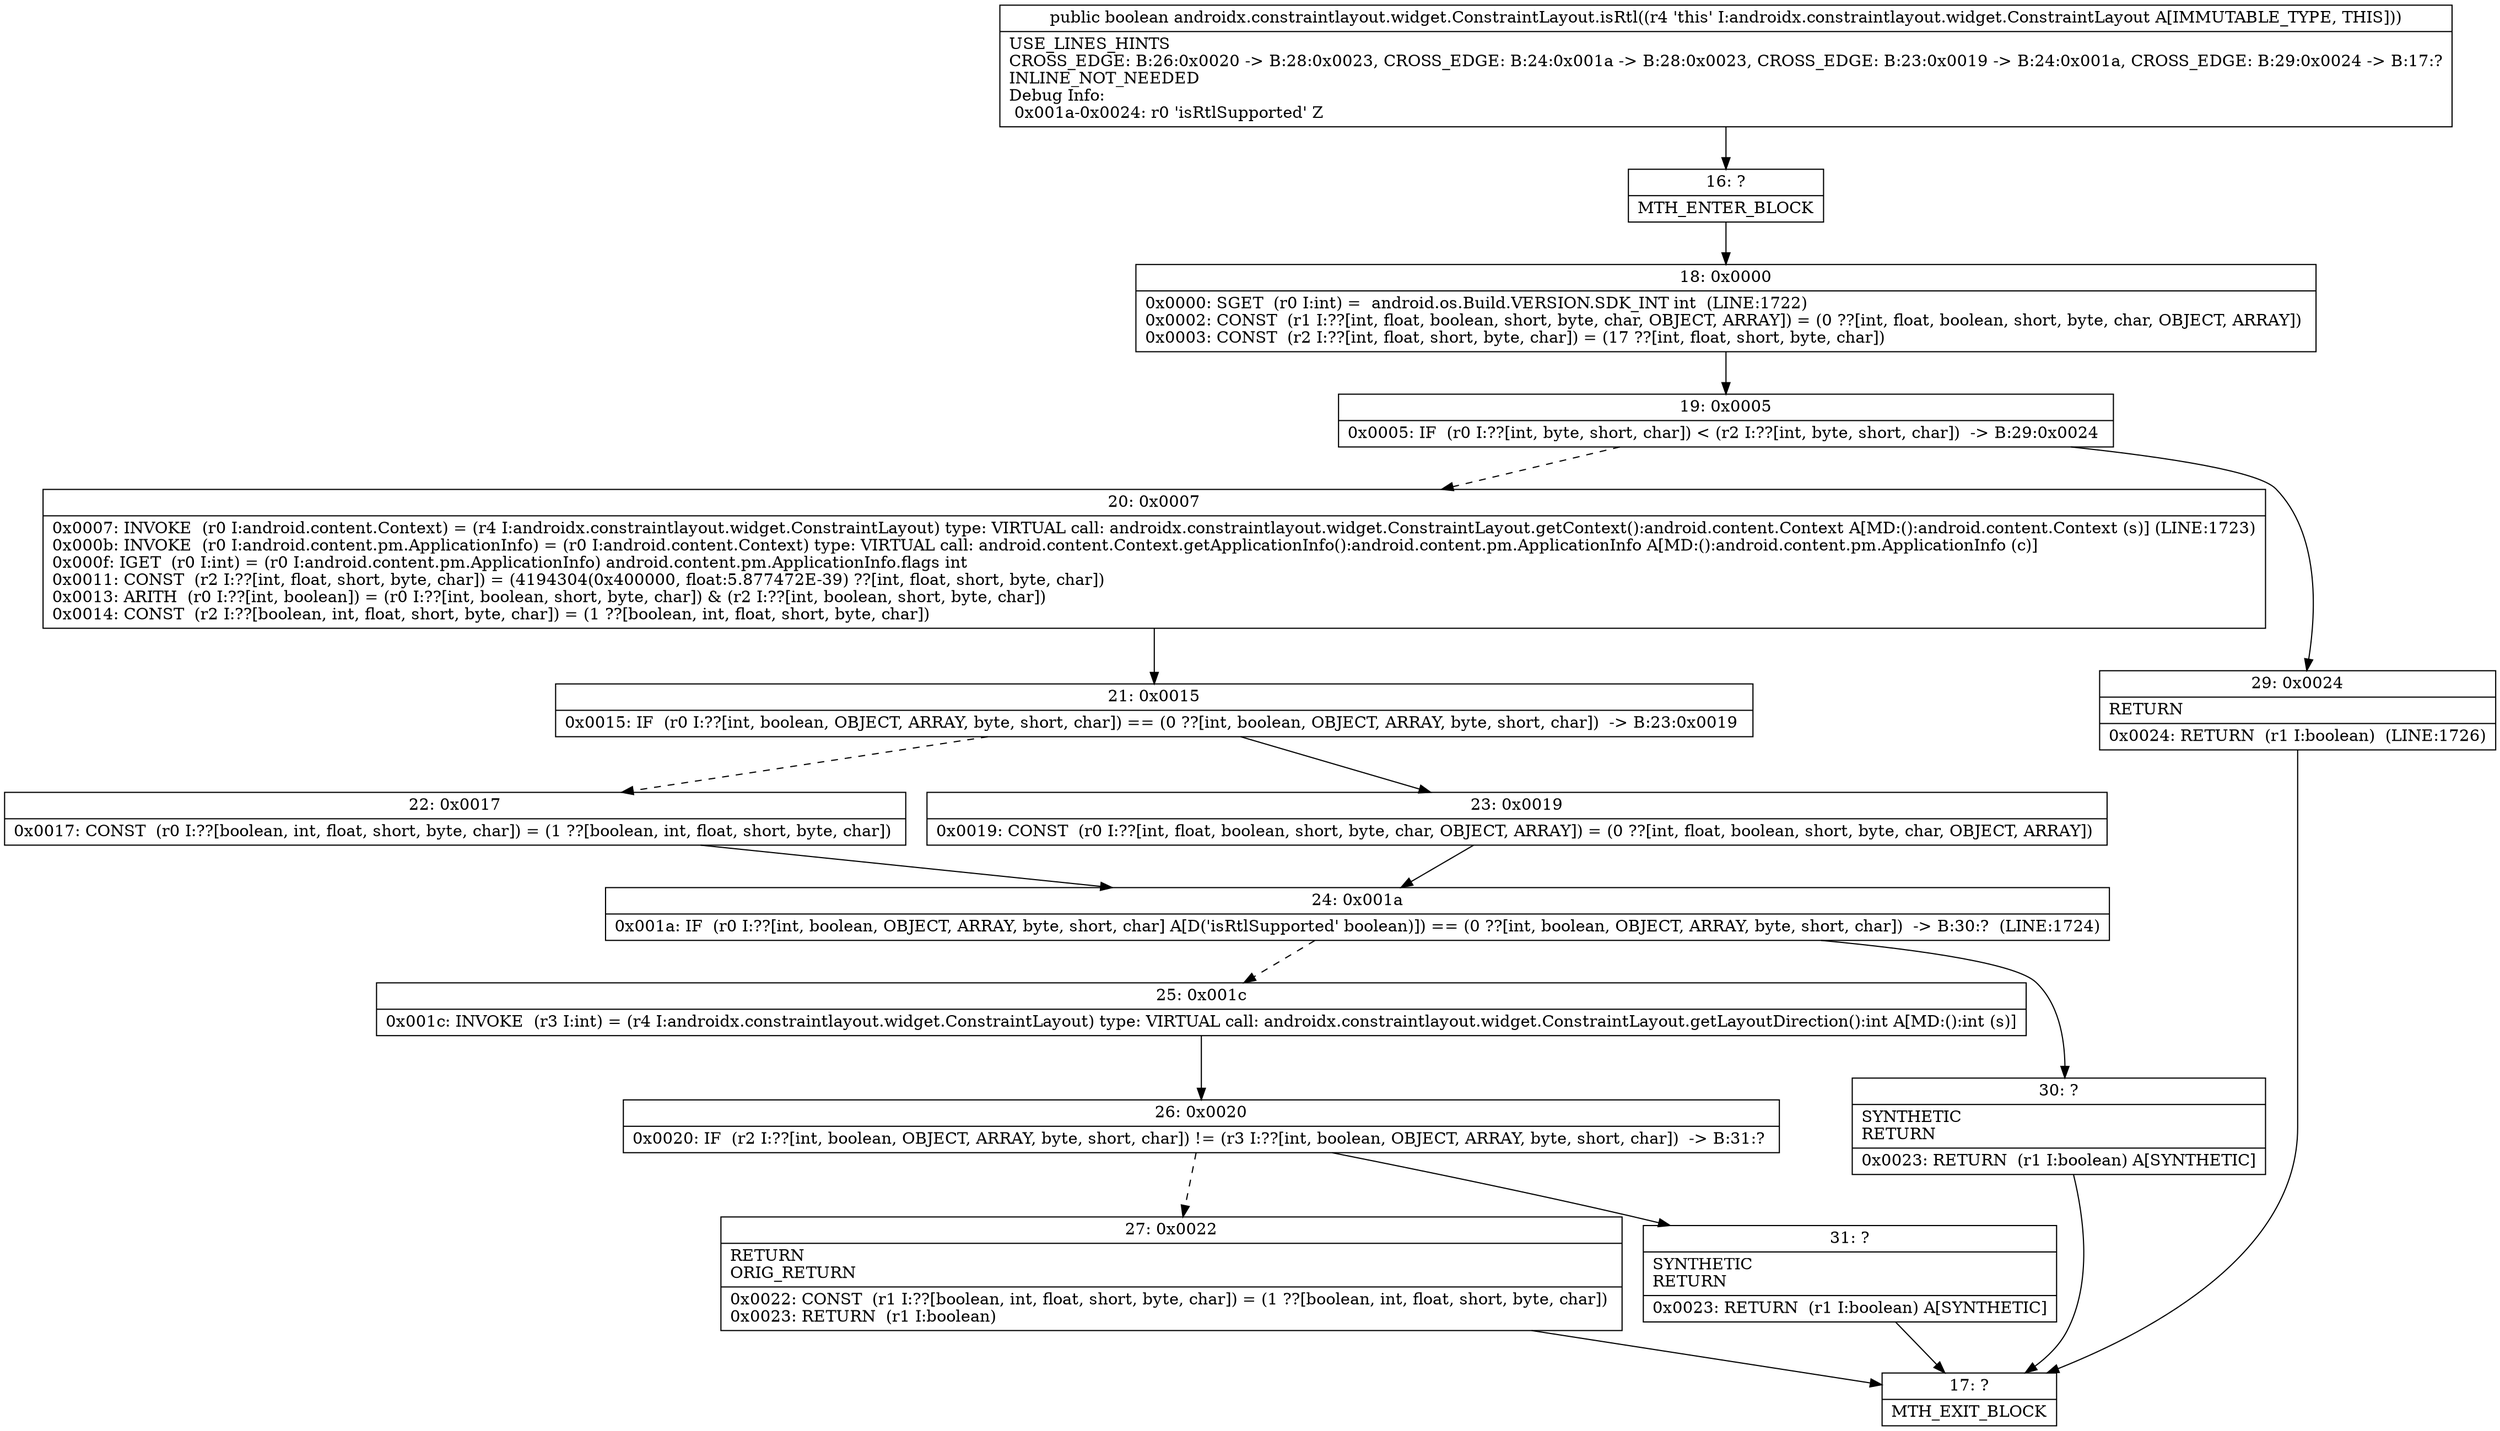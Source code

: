 digraph "CFG forandroidx.constraintlayout.widget.ConstraintLayout.isRtl()Z" {
Node_16 [shape=record,label="{16\:\ ?|MTH_ENTER_BLOCK\l}"];
Node_18 [shape=record,label="{18\:\ 0x0000|0x0000: SGET  (r0 I:int) =  android.os.Build.VERSION.SDK_INT int  (LINE:1722)\l0x0002: CONST  (r1 I:??[int, float, boolean, short, byte, char, OBJECT, ARRAY]) = (0 ??[int, float, boolean, short, byte, char, OBJECT, ARRAY]) \l0x0003: CONST  (r2 I:??[int, float, short, byte, char]) = (17 ??[int, float, short, byte, char]) \l}"];
Node_19 [shape=record,label="{19\:\ 0x0005|0x0005: IF  (r0 I:??[int, byte, short, char]) \< (r2 I:??[int, byte, short, char])  \-\> B:29:0x0024 \l}"];
Node_20 [shape=record,label="{20\:\ 0x0007|0x0007: INVOKE  (r0 I:android.content.Context) = (r4 I:androidx.constraintlayout.widget.ConstraintLayout) type: VIRTUAL call: androidx.constraintlayout.widget.ConstraintLayout.getContext():android.content.Context A[MD:():android.content.Context (s)] (LINE:1723)\l0x000b: INVOKE  (r0 I:android.content.pm.ApplicationInfo) = (r0 I:android.content.Context) type: VIRTUAL call: android.content.Context.getApplicationInfo():android.content.pm.ApplicationInfo A[MD:():android.content.pm.ApplicationInfo (c)]\l0x000f: IGET  (r0 I:int) = (r0 I:android.content.pm.ApplicationInfo) android.content.pm.ApplicationInfo.flags int \l0x0011: CONST  (r2 I:??[int, float, short, byte, char]) = (4194304(0x400000, float:5.877472E\-39) ??[int, float, short, byte, char]) \l0x0013: ARITH  (r0 I:??[int, boolean]) = (r0 I:??[int, boolean, short, byte, char]) & (r2 I:??[int, boolean, short, byte, char]) \l0x0014: CONST  (r2 I:??[boolean, int, float, short, byte, char]) = (1 ??[boolean, int, float, short, byte, char]) \l}"];
Node_21 [shape=record,label="{21\:\ 0x0015|0x0015: IF  (r0 I:??[int, boolean, OBJECT, ARRAY, byte, short, char]) == (0 ??[int, boolean, OBJECT, ARRAY, byte, short, char])  \-\> B:23:0x0019 \l}"];
Node_22 [shape=record,label="{22\:\ 0x0017|0x0017: CONST  (r0 I:??[boolean, int, float, short, byte, char]) = (1 ??[boolean, int, float, short, byte, char]) \l}"];
Node_24 [shape=record,label="{24\:\ 0x001a|0x001a: IF  (r0 I:??[int, boolean, OBJECT, ARRAY, byte, short, char] A[D('isRtlSupported' boolean)]) == (0 ??[int, boolean, OBJECT, ARRAY, byte, short, char])  \-\> B:30:?  (LINE:1724)\l}"];
Node_25 [shape=record,label="{25\:\ 0x001c|0x001c: INVOKE  (r3 I:int) = (r4 I:androidx.constraintlayout.widget.ConstraintLayout) type: VIRTUAL call: androidx.constraintlayout.widget.ConstraintLayout.getLayoutDirection():int A[MD:():int (s)]\l}"];
Node_26 [shape=record,label="{26\:\ 0x0020|0x0020: IF  (r2 I:??[int, boolean, OBJECT, ARRAY, byte, short, char]) != (r3 I:??[int, boolean, OBJECT, ARRAY, byte, short, char])  \-\> B:31:? \l}"];
Node_27 [shape=record,label="{27\:\ 0x0022|RETURN\lORIG_RETURN\l|0x0022: CONST  (r1 I:??[boolean, int, float, short, byte, char]) = (1 ??[boolean, int, float, short, byte, char]) \l0x0023: RETURN  (r1 I:boolean) \l}"];
Node_17 [shape=record,label="{17\:\ ?|MTH_EXIT_BLOCK\l}"];
Node_31 [shape=record,label="{31\:\ ?|SYNTHETIC\lRETURN\l|0x0023: RETURN  (r1 I:boolean) A[SYNTHETIC]\l}"];
Node_30 [shape=record,label="{30\:\ ?|SYNTHETIC\lRETURN\l|0x0023: RETURN  (r1 I:boolean) A[SYNTHETIC]\l}"];
Node_23 [shape=record,label="{23\:\ 0x0019|0x0019: CONST  (r0 I:??[int, float, boolean, short, byte, char, OBJECT, ARRAY]) = (0 ??[int, float, boolean, short, byte, char, OBJECT, ARRAY]) \l}"];
Node_29 [shape=record,label="{29\:\ 0x0024|RETURN\l|0x0024: RETURN  (r1 I:boolean)  (LINE:1726)\l}"];
MethodNode[shape=record,label="{public boolean androidx.constraintlayout.widget.ConstraintLayout.isRtl((r4 'this' I:androidx.constraintlayout.widget.ConstraintLayout A[IMMUTABLE_TYPE, THIS]))  | USE_LINES_HINTS\lCROSS_EDGE: B:26:0x0020 \-\> B:28:0x0023, CROSS_EDGE: B:24:0x001a \-\> B:28:0x0023, CROSS_EDGE: B:23:0x0019 \-\> B:24:0x001a, CROSS_EDGE: B:29:0x0024 \-\> B:17:?\lINLINE_NOT_NEEDED\lDebug Info:\l  0x001a\-0x0024: r0 'isRtlSupported' Z\l}"];
MethodNode -> Node_16;Node_16 -> Node_18;
Node_18 -> Node_19;
Node_19 -> Node_20[style=dashed];
Node_19 -> Node_29;
Node_20 -> Node_21;
Node_21 -> Node_22[style=dashed];
Node_21 -> Node_23;
Node_22 -> Node_24;
Node_24 -> Node_25[style=dashed];
Node_24 -> Node_30;
Node_25 -> Node_26;
Node_26 -> Node_27[style=dashed];
Node_26 -> Node_31;
Node_27 -> Node_17;
Node_31 -> Node_17;
Node_30 -> Node_17;
Node_23 -> Node_24;
Node_29 -> Node_17;
}

